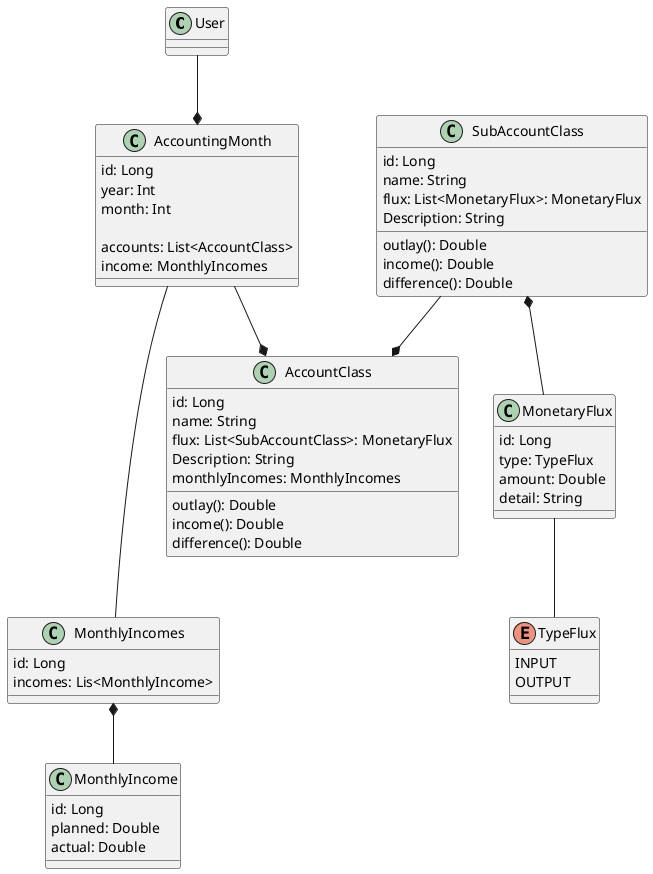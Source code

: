 @startuml

class User

class AccountingMonth {
    id: Long
    year: Int
    month: Int

    accounts: List<AccountClass>
    income: MonthlyIncomes
}

class MonthlyIncomes {
    id: Long
    incomes: Lis<MonthlyIncome>
}

class MonthlyIncome {
    id: Long
    planned: Double
    actual: Double
}


class AccountClass {
    id: Long
    name: String
    flux: List<SubAccountClass>: MonetaryFlux
    Description: String
    monthlyIncomes: MonthlyIncomes

    outlay(): Double
    income(): Double
    difference(): Double
}

class SubAccountClass {
    id: Long
    name: String
    flux: List<MonetaryFlux>: MonetaryFlux
    Description: String

    outlay(): Double
    income(): Double
    difference(): Double
}

class MonetaryFlux {
    id: Long
    type: TypeFlux
    amount: Double
    detail: String
}

enum TypeFlux {
    INPUT
    OUTPUT
}

SubAccountClass *-- MonetaryFlux
SubAccountClass --* AccountClass
AccountingMonth --* AccountClass
User --* AccountingMonth
AccountingMonth --- MonthlyIncomes
MonthlyIncomes *-- MonthlyIncome
MonetaryFlux -- TypeFlux

@enduml